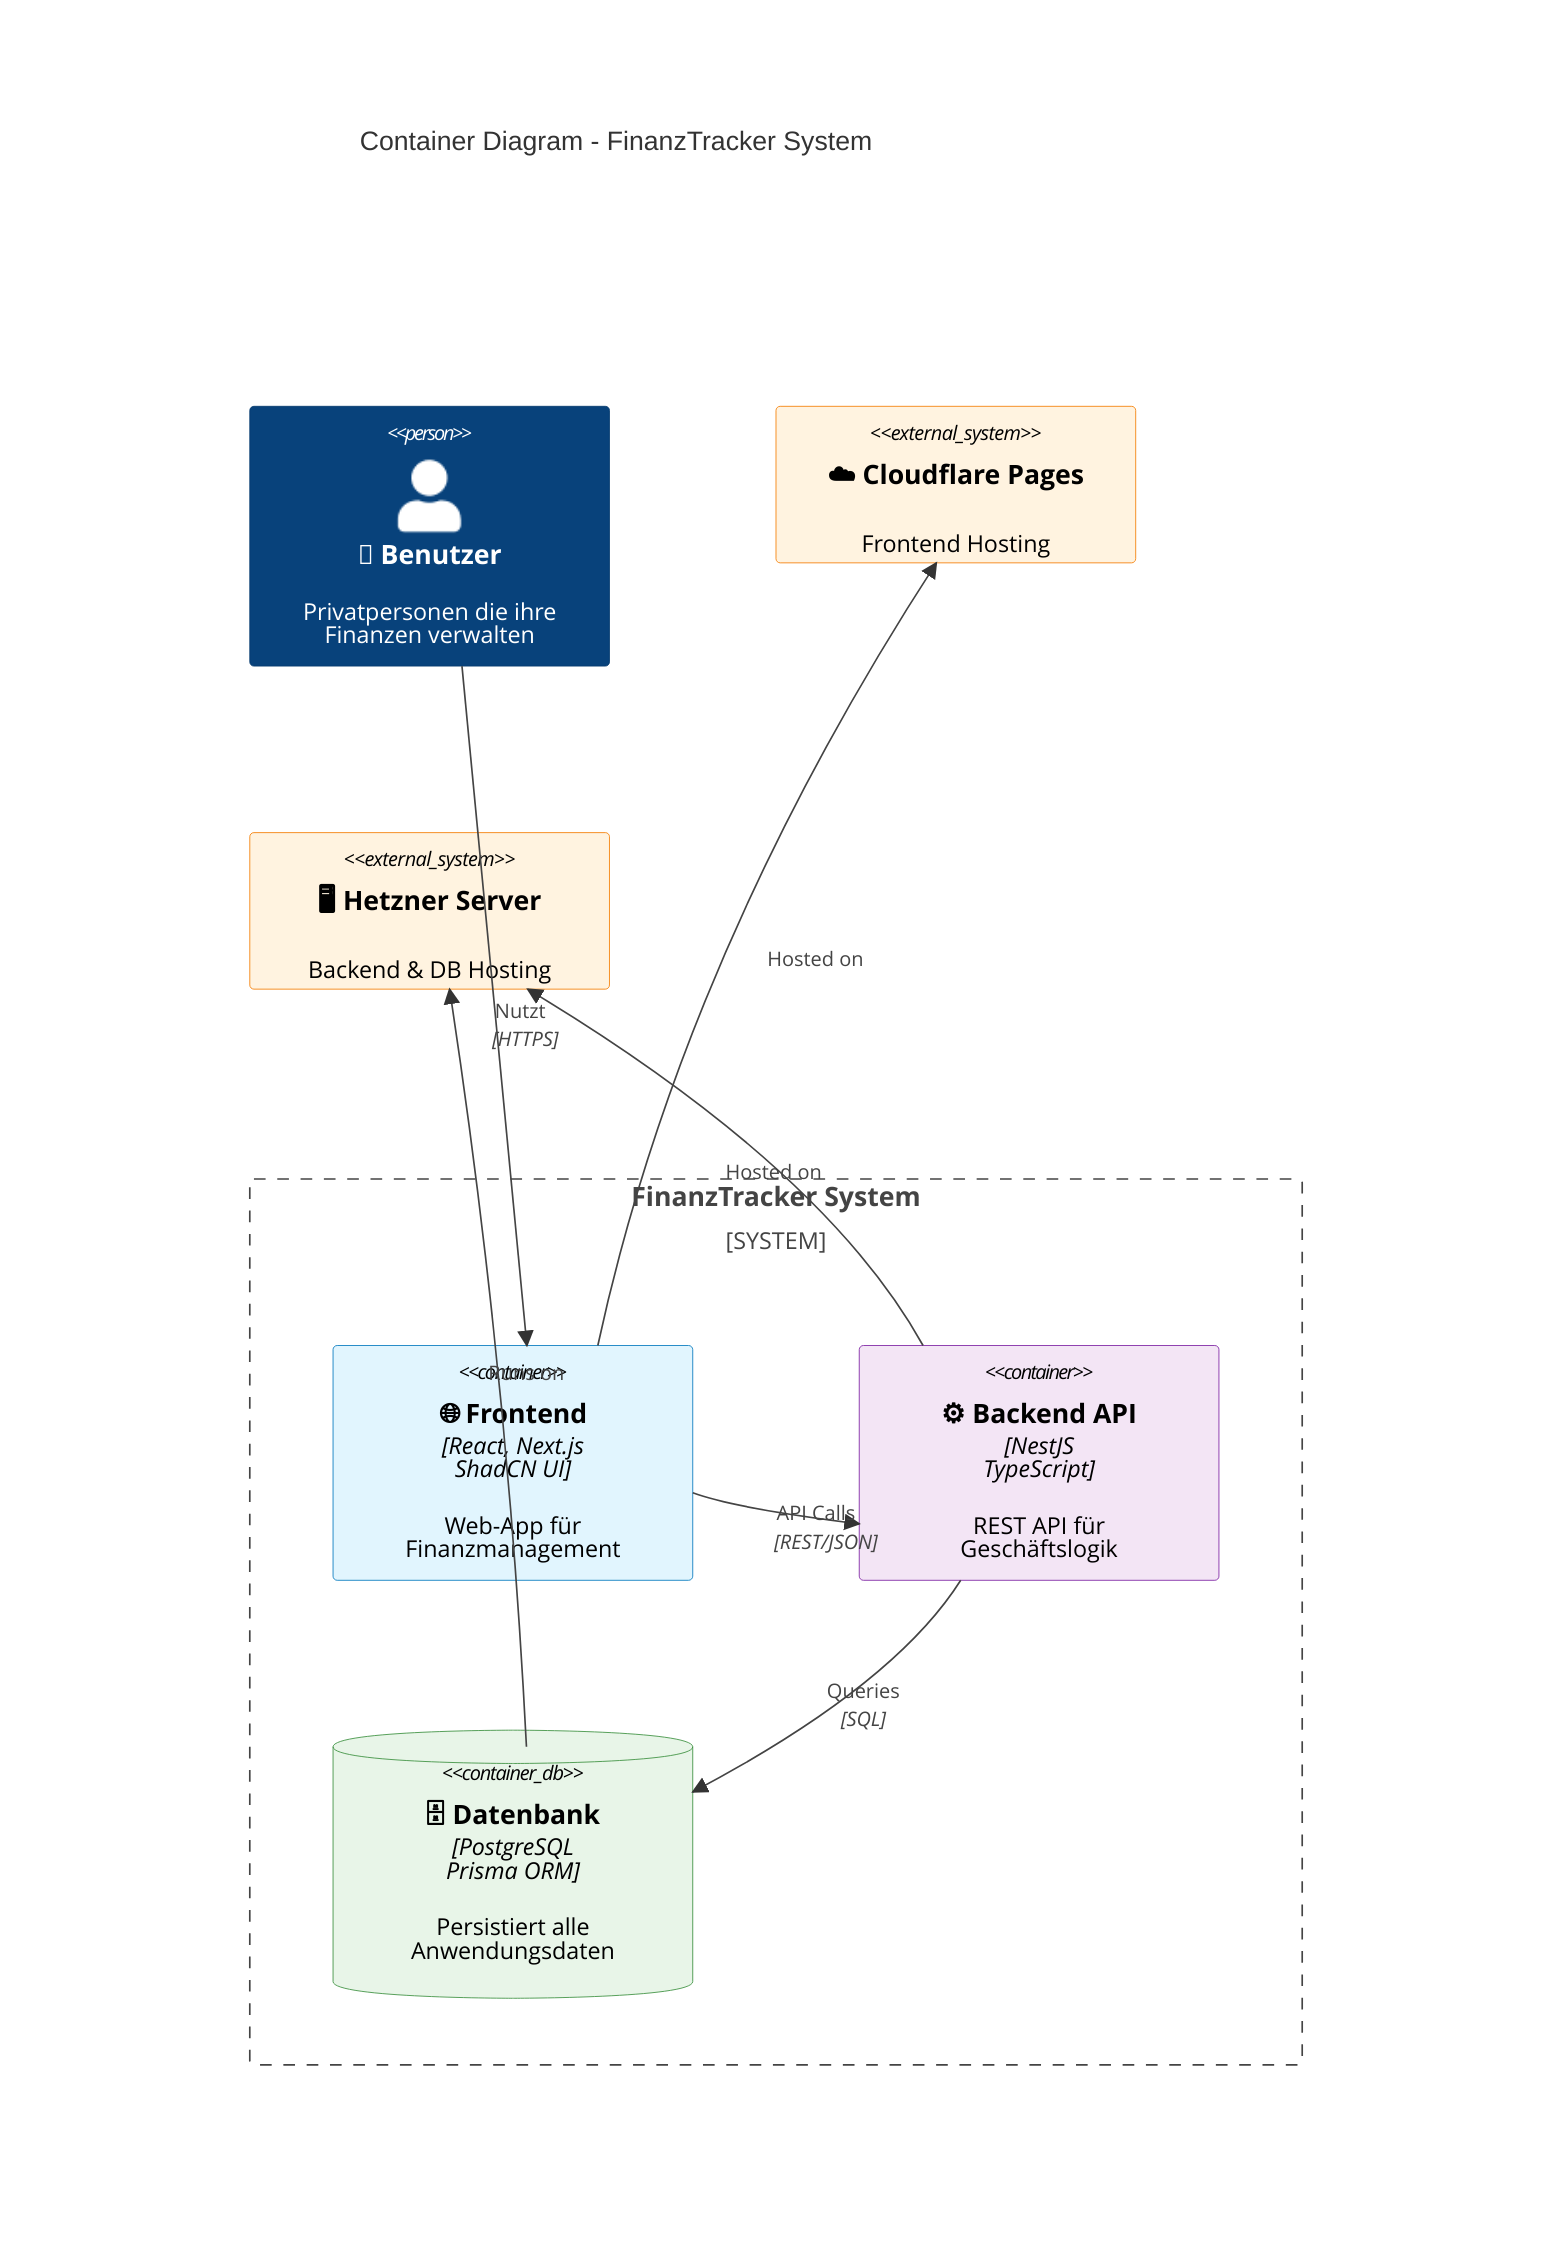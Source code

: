C4Container
    title Container Diagram - FinanzTracker System

    Person(user, "👤 Benutzer", "Privatpersonen die ihre<br/>Finanzen verwalten")

    System_Boundary(finapp, "FinanzTracker System") {
        Container(frontend, "🌐 Frontend", "React, Next.js<br/>ShadCN UI", "Web-App für<br/>Finanzmanagement")
        
        Container(backend, "⚙️ Backend API", "NestJS<br/>TypeScript", "REST API für<br/>Geschäftslogik")
        
        ContainerDb(database, "🗄️ Datenbank", "PostgreSQL<br/>Prisma ORM", "Persistiert alle<br/>Anwendungsdaten")
    }

    System_Ext(cloudflare, "☁️ Cloudflare Pages", "Frontend Hosting")
    System_Ext(hetzner, "🖥️ Hetzner Server", "Backend & DB Hosting")

    Rel(user, frontend, "Nutzt", "HTTPS")
    Rel(frontend, backend, "API Calls", "REST/JSON")
    Rel(backend, database, "Queries", "SQL")
    
    Rel(frontend, cloudflare, "Hosted on")
    Rel(backend, hetzner, "Hosted on")
    Rel(database, hetzner, "Runs on")

    UpdateElementStyle(frontend, $bgColor="#E1F5FE", $fontColor="#000000", $borderColor="#0277BD")
    UpdateElementStyle(backend, $bgColor="#F3E5F5", $fontColor="#000000", $borderColor="#7B1FA2")
    UpdateElementStyle(database, $bgColor="#E8F5E8", $fontColor="#000000", $borderColor="#388E3C")
    UpdateElementStyle(cloudflare, $bgColor="#FFF3E0", $fontColor="#000000", $borderColor="#F57C00")
    UpdateElementStyle(hetzner, $bgColor="#FFF3E0", $fontColor="#000000", $borderColor="#F57C00")